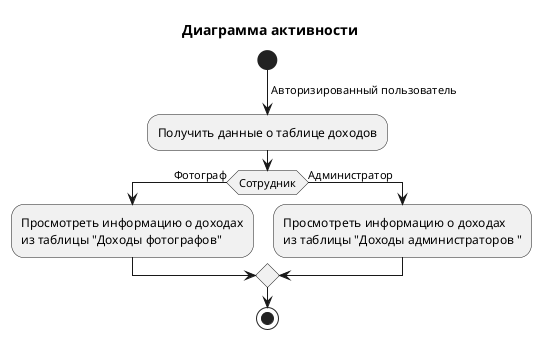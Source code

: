 @startuml Income

title Диаграмма активности

start

-> Авторизированный пользователь;
:Получить данные о таблице доходов;

if (Сотрудник) 
    -> Фотограф;
    ' :Выбрать период, за который\nнужно посмотреть информацию;
    :Просмотреть информацию о доходах\nиз таблицы "Доходы фотографов";
else 
    -> Администратор;
    ' :Выбрать период, за который\nнужно посмотреть информацию;
    :Просмотреть информацию о доходах\nиз таблицы "Доходы администраторов ";
endif

stop

@enduml
